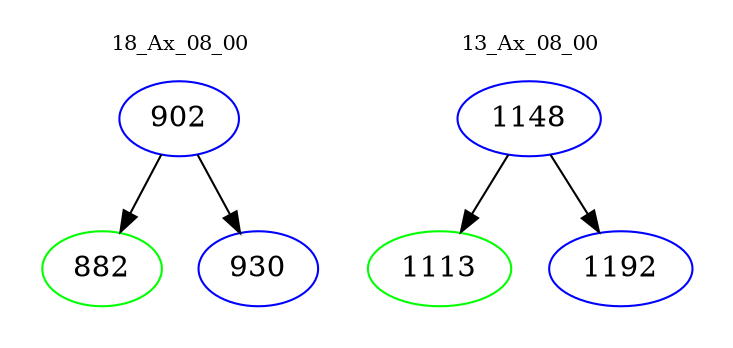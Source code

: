 digraph{
subgraph cluster_0 {
color = white
label = "18_Ax_08_00";
fontsize=10;
T0_902 [label="902", color="blue"]
T0_902 -> T0_882 [color="black"]
T0_882 [label="882", color="green"]
T0_902 -> T0_930 [color="black"]
T0_930 [label="930", color="blue"]
}
subgraph cluster_1 {
color = white
label = "13_Ax_08_00";
fontsize=10;
T1_1148 [label="1148", color="blue"]
T1_1148 -> T1_1113 [color="black"]
T1_1113 [label="1113", color="green"]
T1_1148 -> T1_1192 [color="black"]
T1_1192 [label="1192", color="blue"]
}
}

